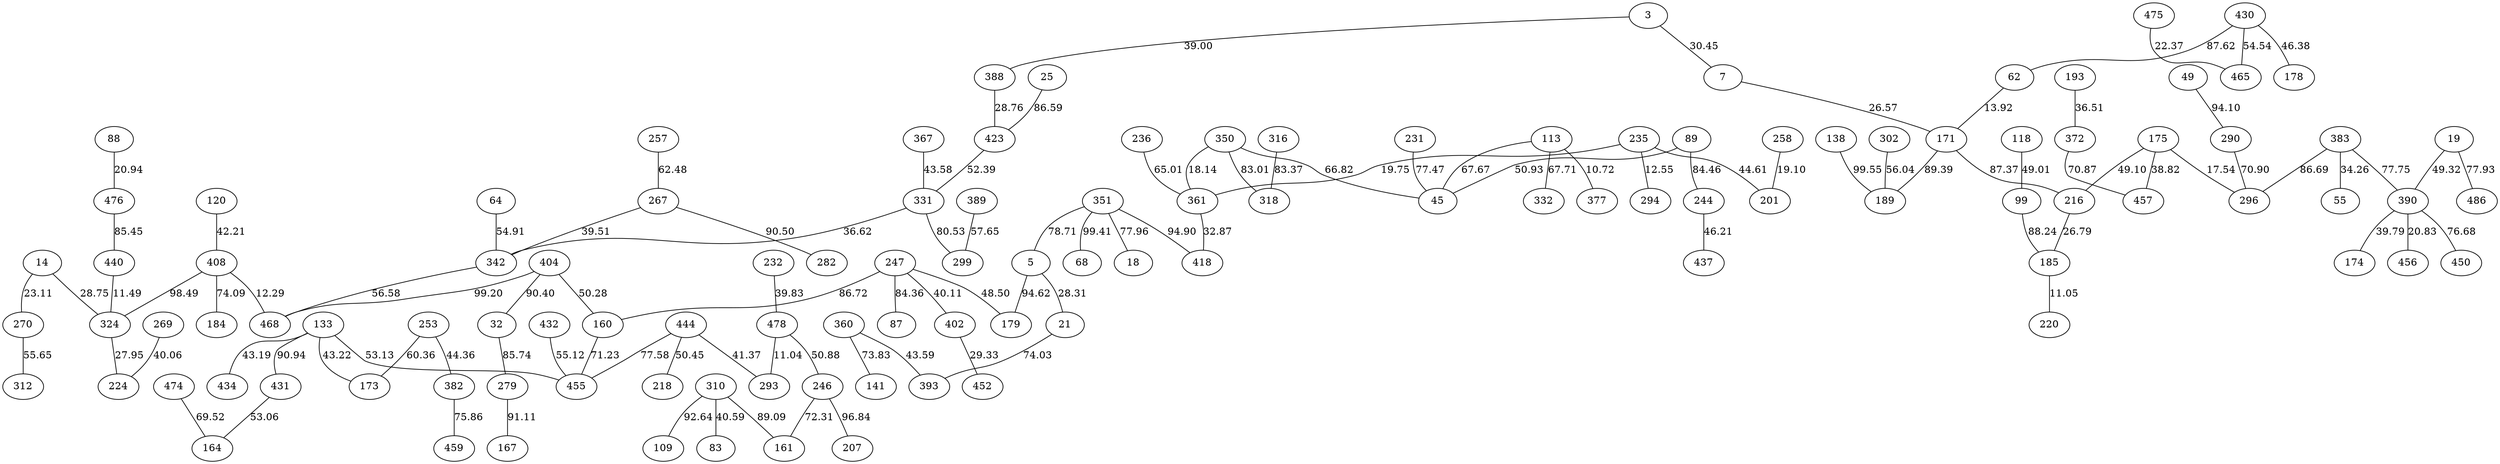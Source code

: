 graph G{
88--476 [label=20.94];
89--244 [label=84.46];
89--45 [label=50.93];
193--372 [label=36.51];
350--318 [label=83.01];
350--45 [label=66.82];
350--361 [label=18.14];
351--68 [label=99.41];
351--418 [label=94.90];
351--5 [label=78.71];
351--18 [label=77.96];
231--45 [label=77.47];
232--478 [label=39.83];
474--164 [label=69.52];
475--465 [label=22.37];
113--332 [label=67.71];
113--45 [label=67.67];
113--377 [label=10.72];
476--440 [label=85.45];
235--201 [label=44.61];
235--361 [label=19.75];
235--294 [label=12.55];
236--361 [label=65.01];
478--246 [label=50.88];
478--293 [label=11.04];
118--99 [label=49.01];
99--185 [label=88.24];
14--324 [label=28.75];
14--270 [label=23.11];
19--486 [label=77.93];
19--390 [label=49.32];
360--141 [label=73.83];
360--393 [label=43.59];
361--418 [label=32.87];
120--408 [label=42.21];
244--437 [label=46.21];
3--388 [label=39.00];
3--7 [label=30.45];
246--207 [label=96.84];
246--161 [label=72.31];
367--331 [label=43.58];
5--179 [label=94.62];
5--21 [label=28.31];
247--160 [label=86.72];
247--87 [label=84.36];
247--179 [label=48.50];
247--402 [label=40.11];
402--452 [label=29.33];
7--171 [label=26.57];
404--468 [label=99.20];
404--32 [label=90.40];
404--160 [label=50.28];
408--324 [label=98.49];
408--184 [label=74.09];
408--468 [label=12.29];
21--393 [label=74.03];
25--423 [label=86.59];
372--457 [label=70.87];
253--173 [label=60.36];
253--382 [label=44.36];
133--431 [label=90.94];
133--455 [label=53.13];
133--173 [label=43.22];
133--434 [label=43.19];
257--267 [label=62.48];
258--201 [label=19.10];
138--189 [label=99.55];
32--279 [label=85.74];
382--459 [label=75.86];
383--296 [label=86.69];
383--390 [label=77.75];
383--55 [label=34.26];
267--282 [label=90.50];
267--342 [label=39.51];
388--423 [label=28.76];
389--299 [label=57.65];
302--189 [label=56.04];
423--331 [label=52.39];
269--224 [label=40.06];
49--290 [label=94.10];
390--450 [label=76.68];
390--174 [label=39.79];
390--456 [label=20.83];
270--312 [label=55.65];
430--62 [label=87.62];
430--465 [label=54.54];
430--178 [label=46.38];
310--109 [label=92.64];
310--161 [label=89.09];
310--83 [label=40.59];
431--164 [label=53.06];
432--455 [label=55.12];
279--167 [label=91.11];
316--318 [label=83.37];
160--455 [label=71.23];
440--324 [label=11.49];
444--455 [label=77.58];
444--218 [label=50.45];
444--293 [label=41.37];
324--224 [label=27.95];
62--171 [label=13.92];
64--342 [label=54.91];
290--296 [label=70.90];
171--189 [label=89.39];
171--216 [label=87.37];
175--216 [label=49.10];
175--457 [label=38.82];
175--296 [label=17.54];
331--299 [label=80.53];
331--342 [label=36.62];
216--185 [label=26.79];
185--220 [label=11.05];
342--468 [label=56.58];
}